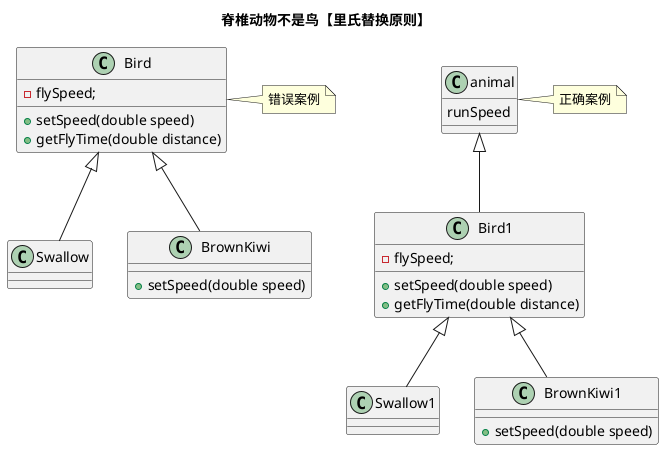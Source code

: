 @startuml
title 脊椎动物不是鸟【里氏替换原则】
'//鸟类
class Bird
Bird : -flySpeed;
Bird : + setSpeed(double speed)
Bird : + getFlyTime(double distance)
note right of Bird: 错误案例
'//燕子类
Bird<|--Swallow
'//几维鸟类
Bird<|--BrownKiwi
'    方法重新
BrownKiwi : +setSpeed(double speed)
class animal
note right of animal: 正确案例
animal : runSpeed

'//鸟类
animal<|--Bird1
Bird1 : -flySpeed;
Bird1 : + setSpeed(double speed)
Bird1 : + getFlyTime(double distance)

'//燕子类
Bird1<|--Swallow1
'//几维鸟类
Bird1<|--BrownKiwi1
'    方法重新
BrownKiwi1 : +setSpeed(double speed)





@enduml
